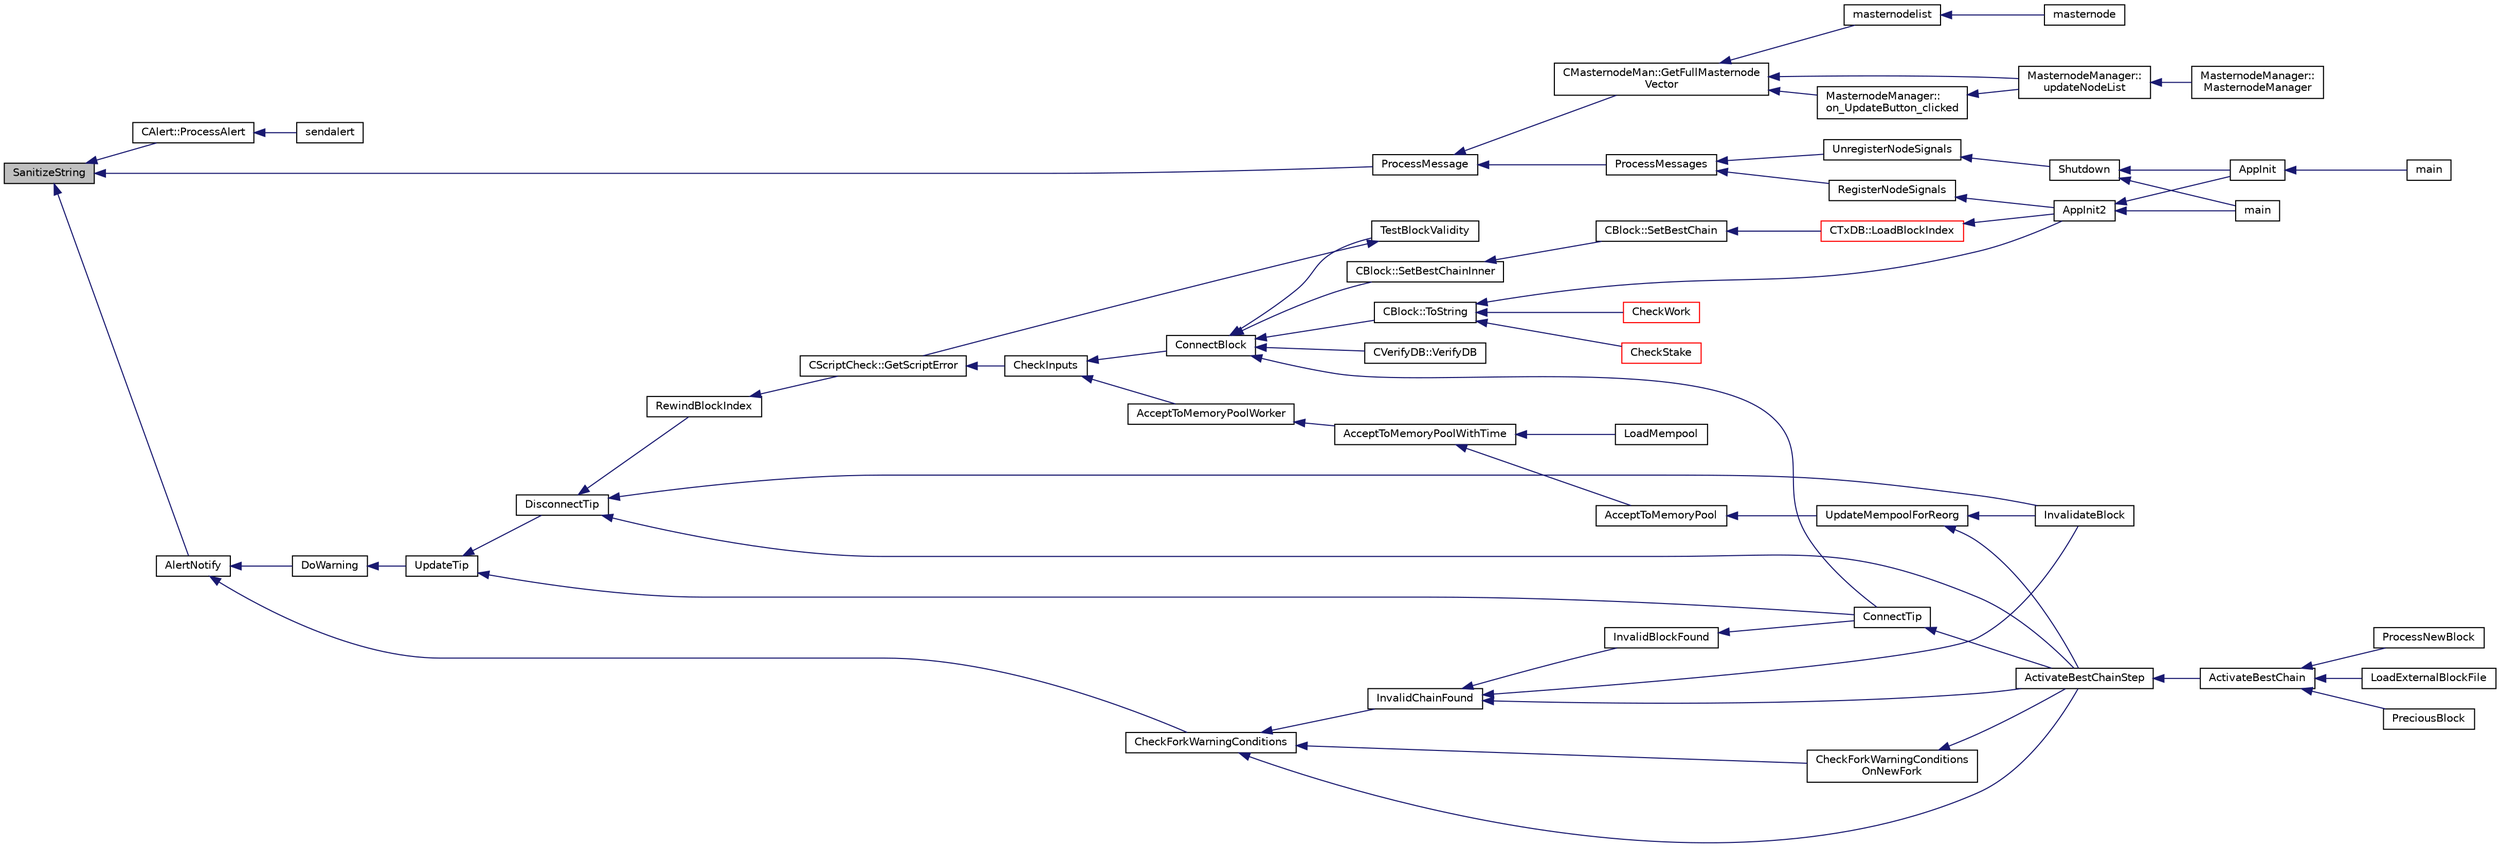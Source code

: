 digraph "SanitizeString"
{
  edge [fontname="Helvetica",fontsize="10",labelfontname="Helvetica",labelfontsize="10"];
  node [fontname="Helvetica",fontsize="10",shape=record];
  rankdir="LR";
  Node5950 [label="SanitizeString",height=0.2,width=0.4,color="black", fillcolor="grey75", style="filled", fontcolor="black"];
  Node5950 -> Node5951 [dir="back",color="midnightblue",fontsize="10",style="solid",fontname="Helvetica"];
  Node5951 [label="CAlert::ProcessAlert",height=0.2,width=0.4,color="black", fillcolor="white", style="filled",URL="$db/dff/class_c_alert.html#af3e6b2e5d3584f58c5d7be9dbd72b4cc"];
  Node5951 -> Node5952 [dir="back",color="midnightblue",fontsize="10",style="solid",fontname="Helvetica"];
  Node5952 [label="sendalert",height=0.2,width=0.4,color="black", fillcolor="white", style="filled",URL="$df/dab/rpcnet_8cpp.html#a89a8e338923aea165bb7d8d572d76203"];
  Node5950 -> Node5953 [dir="back",color="midnightblue",fontsize="10",style="solid",fontname="Helvetica"];
  Node5953 [label="ProcessMessage",height=0.2,width=0.4,color="black", fillcolor="white", style="filled",URL="$df/d0a/main_8cpp.html#a8ba92b1a4bce3c835e887a9073d17d8e"];
  Node5953 -> Node5954 [dir="back",color="midnightblue",fontsize="10",style="solid",fontname="Helvetica"];
  Node5954 [label="ProcessMessages",height=0.2,width=0.4,color="black", fillcolor="white", style="filled",URL="$d4/dbf/main_8h.html#a196f9318f02448b85b28d612698934fd"];
  Node5954 -> Node5955 [dir="back",color="midnightblue",fontsize="10",style="solid",fontname="Helvetica"];
  Node5955 [label="RegisterNodeSignals",height=0.2,width=0.4,color="black", fillcolor="white", style="filled",URL="$d4/dbf/main_8h.html#ab02615ff65f91d69f8d786ec900baa8a",tooltip="Register with a network node to receive its signals. "];
  Node5955 -> Node5956 [dir="back",color="midnightblue",fontsize="10",style="solid",fontname="Helvetica"];
  Node5956 [label="AppInit2",height=0.2,width=0.4,color="black", fillcolor="white", style="filled",URL="$d8/dc0/init_8h.html#a1a4c1bfbf6ba1db77e988b89b9cadfd3",tooltip="Initialize ion. "];
  Node5956 -> Node5957 [dir="back",color="midnightblue",fontsize="10",style="solid",fontname="Helvetica"];
  Node5957 [label="AppInit",height=0.2,width=0.4,color="black", fillcolor="white", style="filled",URL="$d4/d35/iond_8cpp.html#ac59316b767e6984e1285f0531275286b"];
  Node5957 -> Node5958 [dir="back",color="midnightblue",fontsize="10",style="solid",fontname="Helvetica"];
  Node5958 [label="main",height=0.2,width=0.4,color="black", fillcolor="white", style="filled",URL="$d4/d35/iond_8cpp.html#a0ddf1224851353fc92bfbff6f499fa97"];
  Node5956 -> Node5959 [dir="back",color="midnightblue",fontsize="10",style="solid",fontname="Helvetica"];
  Node5959 [label="main",height=0.2,width=0.4,color="black", fillcolor="white", style="filled",URL="$d5/d2d/ion_8cpp.html#a0ddf1224851353fc92bfbff6f499fa97"];
  Node5954 -> Node5960 [dir="back",color="midnightblue",fontsize="10",style="solid",fontname="Helvetica"];
  Node5960 [label="UnregisterNodeSignals",height=0.2,width=0.4,color="black", fillcolor="white", style="filled",URL="$d4/dbf/main_8h.html#a3ef0cc6e9d9d6435ee2a5569244d6ebd",tooltip="Unregister a network node. "];
  Node5960 -> Node5961 [dir="back",color="midnightblue",fontsize="10",style="solid",fontname="Helvetica"];
  Node5961 [label="Shutdown",height=0.2,width=0.4,color="black", fillcolor="white", style="filled",URL="$d8/dc0/init_8h.html#ac5f038c2b480cf9ef5e19e3eba8dbaf9"];
  Node5961 -> Node5957 [dir="back",color="midnightblue",fontsize="10",style="solid",fontname="Helvetica"];
  Node5961 -> Node5959 [dir="back",color="midnightblue",fontsize="10",style="solid",fontname="Helvetica"];
  Node5953 -> Node5962 [dir="back",color="midnightblue",fontsize="10",style="solid",fontname="Helvetica"];
  Node5962 [label="CMasternodeMan::GetFullMasternode\lVector",height=0.2,width=0.4,color="black", fillcolor="white", style="filled",URL="$dc/d6b/class_c_masternode_man.html#ab39e213a7601e1bef2eba1d5d63206f5"];
  Node5962 -> Node5963 [dir="back",color="midnightblue",fontsize="10",style="solid",fontname="Helvetica"];
  Node5963 [label="MasternodeManager::\lupdateNodeList",height=0.2,width=0.4,color="black", fillcolor="white", style="filled",URL="$d9/d70/class_masternode_manager.html#a5485a8bd6ccf673027165cc1207dfae9"];
  Node5963 -> Node5964 [dir="back",color="midnightblue",fontsize="10",style="solid",fontname="Helvetica"];
  Node5964 [label="MasternodeManager::\lMasternodeManager",height=0.2,width=0.4,color="black", fillcolor="white", style="filled",URL="$d9/d70/class_masternode_manager.html#ad18cb99065e056e6b791e2356de826bf"];
  Node5962 -> Node5965 [dir="back",color="midnightblue",fontsize="10",style="solid",fontname="Helvetica"];
  Node5965 [label="MasternodeManager::\lon_UpdateButton_clicked",height=0.2,width=0.4,color="black", fillcolor="white", style="filled",URL="$d9/d70/class_masternode_manager.html#ae8d07b4d869e3eb09fe1be445eff0430"];
  Node5965 -> Node5963 [dir="back",color="midnightblue",fontsize="10",style="solid",fontname="Helvetica"];
  Node5962 -> Node5966 [dir="back",color="midnightblue",fontsize="10",style="solid",fontname="Helvetica"];
  Node5966 [label="masternodelist",height=0.2,width=0.4,color="black", fillcolor="white", style="filled",URL="$d5/d6b/rpcstashedsend_8cpp.html#a3a7ed7e37f21eb2912afc6e776f7236c"];
  Node5966 -> Node5967 [dir="back",color="midnightblue",fontsize="10",style="solid",fontname="Helvetica"];
  Node5967 [label="masternode",height=0.2,width=0.4,color="black", fillcolor="white", style="filled",URL="$d5/d6b/rpcstashedsend_8cpp.html#a30609e443aeb47c29ed0878d16b1b5e1"];
  Node5950 -> Node5968 [dir="back",color="midnightblue",fontsize="10",style="solid",fontname="Helvetica"];
  Node5968 [label="AlertNotify",height=0.2,width=0.4,color="black", fillcolor="white", style="filled",URL="$dd/d7d/validation_8cpp.html#a2d6ce6d55bb4a2aceef2131aef536548"];
  Node5968 -> Node5969 [dir="back",color="midnightblue",fontsize="10",style="solid",fontname="Helvetica"];
  Node5969 [label="CheckForkWarningConditions",height=0.2,width=0.4,color="black", fillcolor="white", style="filled",URL="$dd/d7d/validation_8cpp.html#acb209b9d0e17f884e1fe6c8ee14ebc79"];
  Node5969 -> Node5970 [dir="back",color="midnightblue",fontsize="10",style="solid",fontname="Helvetica"];
  Node5970 [label="CheckForkWarningConditions\lOnNewFork",height=0.2,width=0.4,color="black", fillcolor="white", style="filled",URL="$dd/d7d/validation_8cpp.html#ae93c8ad45e2ef9438abff483ce5beb23"];
  Node5970 -> Node5971 [dir="back",color="midnightblue",fontsize="10",style="solid",fontname="Helvetica"];
  Node5971 [label="ActivateBestChainStep",height=0.2,width=0.4,color="black", fillcolor="white", style="filled",URL="$dd/d7d/validation_8cpp.html#a4e2b817360d39dc766271f51fc146c96",tooltip="Try to make some progress towards making pindexMostWork the active block. "];
  Node5971 -> Node5972 [dir="back",color="midnightblue",fontsize="10",style="solid",fontname="Helvetica"];
  Node5972 [label="ActivateBestChain",height=0.2,width=0.4,color="black", fillcolor="white", style="filled",URL="$db/d38/validation_8h.html#a81d9ced51eb72d4df66abddb00318b64",tooltip="Find the best known block, and make it the tip of the block chain. "];
  Node5972 -> Node5973 [dir="back",color="midnightblue",fontsize="10",style="solid",fontname="Helvetica"];
  Node5973 [label="PreciousBlock",height=0.2,width=0.4,color="black", fillcolor="white", style="filled",URL="$db/d38/validation_8h.html#a04e493dc156338a1b2f457f7a7feaaa9",tooltip="Mark a block as precious and reorganize. "];
  Node5972 -> Node5974 [dir="back",color="midnightblue",fontsize="10",style="solid",fontname="Helvetica"];
  Node5974 [label="ProcessNewBlock",height=0.2,width=0.4,color="black", fillcolor="white", style="filled",URL="$db/d38/validation_8h.html#a290fce59049c0951b8eb73f0129bf6f0",tooltip="Process an incoming block. "];
  Node5972 -> Node5975 [dir="back",color="midnightblue",fontsize="10",style="solid",fontname="Helvetica"];
  Node5975 [label="LoadExternalBlockFile",height=0.2,width=0.4,color="black", fillcolor="white", style="filled",URL="$db/d38/validation_8h.html#a2233339a13d09038cf2e46f4d0144be4",tooltip="Import blocks from an external file. "];
  Node5969 -> Node5976 [dir="back",color="midnightblue",fontsize="10",style="solid",fontname="Helvetica"];
  Node5976 [label="InvalidChainFound",height=0.2,width=0.4,color="black", fillcolor="white", style="filled",URL="$dd/d7d/validation_8cpp.html#a13e27b2736226dd1e1cb3918eeb58153"];
  Node5976 -> Node5977 [dir="back",color="midnightblue",fontsize="10",style="solid",fontname="Helvetica"];
  Node5977 [label="InvalidBlockFound",height=0.2,width=0.4,color="black", fillcolor="white", style="filled",URL="$dd/d7d/validation_8cpp.html#a14223fec767a6dcd89d03fc8aec056f4"];
  Node5977 -> Node5978 [dir="back",color="midnightblue",fontsize="10",style="solid",fontname="Helvetica"];
  Node5978 [label="ConnectTip",height=0.2,width=0.4,color="black", fillcolor="white", style="filled",URL="$dd/d7d/validation_8cpp.html#a6aed3630ddc1f0822daf257250d4799a",tooltip="Connect a new block to chainActive. "];
  Node5978 -> Node5971 [dir="back",color="midnightblue",fontsize="10",style="solid",fontname="Helvetica"];
  Node5976 -> Node5971 [dir="back",color="midnightblue",fontsize="10",style="solid",fontname="Helvetica"];
  Node5976 -> Node5979 [dir="back",color="midnightblue",fontsize="10",style="solid",fontname="Helvetica"];
  Node5979 [label="InvalidateBlock",height=0.2,width=0.4,color="black", fillcolor="white", style="filled",URL="$db/d38/validation_8h.html#adf70cddb5b3b3218a7f22da08dc4a456",tooltip="Mark a block as invalid. "];
  Node5969 -> Node5971 [dir="back",color="midnightblue",fontsize="10",style="solid",fontname="Helvetica"];
  Node5968 -> Node5980 [dir="back",color="midnightblue",fontsize="10",style="solid",fontname="Helvetica"];
  Node5980 [label="DoWarning",height=0.2,width=0.4,color="black", fillcolor="white", style="filled",URL="$dd/d7d/validation_8cpp.html#a14d334be78fc6c46effb8f0320e64f1f"];
  Node5980 -> Node5981 [dir="back",color="midnightblue",fontsize="10",style="solid",fontname="Helvetica"];
  Node5981 [label="UpdateTip",height=0.2,width=0.4,color="black", fillcolor="white", style="filled",URL="$dd/d7d/validation_8cpp.html#a58ea59a717507dc67e9e2502d3a5a2b9",tooltip="Update chainActive and related internal data structures. "];
  Node5981 -> Node5982 [dir="back",color="midnightblue",fontsize="10",style="solid",fontname="Helvetica"];
  Node5982 [label="DisconnectTip",height=0.2,width=0.4,color="black", fillcolor="white", style="filled",URL="$dd/d7d/validation_8cpp.html#af22a75696068786d303019f31f29eb9e",tooltip="Disconnect chainActive&#39;s tip. "];
  Node5982 -> Node5971 [dir="back",color="midnightblue",fontsize="10",style="solid",fontname="Helvetica"];
  Node5982 -> Node5979 [dir="back",color="midnightblue",fontsize="10",style="solid",fontname="Helvetica"];
  Node5982 -> Node5983 [dir="back",color="midnightblue",fontsize="10",style="solid",fontname="Helvetica"];
  Node5983 [label="RewindBlockIndex",height=0.2,width=0.4,color="black", fillcolor="white", style="filled",URL="$db/d38/validation_8h.html#a2e51de180124822c526ac8f82777fa32",tooltip="When there are blocks in the active chain with missing data, rewind the chainstate and remove them fr..."];
  Node5983 -> Node5984 [dir="back",color="midnightblue",fontsize="10",style="solid",fontname="Helvetica"];
  Node5984 [label="CScriptCheck::GetScriptError",height=0.2,width=0.4,color="black", fillcolor="white", style="filled",URL="$df/d12/class_c_script_check.html#a1340496c37e521c253606b5957173afd"];
  Node5984 -> Node5985 [dir="back",color="midnightblue",fontsize="10",style="solid",fontname="Helvetica"];
  Node5985 [label="CheckInputs",height=0.2,width=0.4,color="black", fillcolor="white", style="filled",URL="$dd/d7d/validation_8cpp.html#a48897c72856156ef5606fc27fe1954f3",tooltip="Check whether all inputs of this transaction are valid (no double spends, scripts & sigs..."];
  Node5985 -> Node5986 [dir="back",color="midnightblue",fontsize="10",style="solid",fontname="Helvetica"];
  Node5986 [label="AcceptToMemoryPoolWorker",height=0.2,width=0.4,color="black", fillcolor="white", style="filled",URL="$dd/d7d/validation_8cpp.html#a274b0623037c72315662a07ecf760176"];
  Node5986 -> Node5987 [dir="back",color="midnightblue",fontsize="10",style="solid",fontname="Helvetica"];
  Node5987 [label="AcceptToMemoryPoolWithTime",height=0.2,width=0.4,color="black", fillcolor="white", style="filled",URL="$dd/d7d/validation_8cpp.html#a7e5d2eb678cdda338b2dc803a2d4999f",tooltip="(try to) add transaction to memory pool with a specified acceptance time "];
  Node5987 -> Node5988 [dir="back",color="midnightblue",fontsize="10",style="solid",fontname="Helvetica"];
  Node5988 [label="AcceptToMemoryPool",height=0.2,width=0.4,color="black", fillcolor="white", style="filled",URL="$db/d38/validation_8h.html#a25cdf856fb2107e0e96fd6bf4c0619cb",tooltip="(try to) add transaction to memory pool plTxnReplaced will be appended to with all transactions repla..."];
  Node5988 -> Node5989 [dir="back",color="midnightblue",fontsize="10",style="solid",fontname="Helvetica"];
  Node5989 [label="UpdateMempoolForReorg",height=0.2,width=0.4,color="black", fillcolor="white", style="filled",URL="$dd/d7d/validation_8cpp.html#aaa1204b724d7b62f09ef22df4c6a592d"];
  Node5989 -> Node5971 [dir="back",color="midnightblue",fontsize="10",style="solid",fontname="Helvetica"];
  Node5989 -> Node5979 [dir="back",color="midnightblue",fontsize="10",style="solid",fontname="Helvetica"];
  Node5987 -> Node5990 [dir="back",color="midnightblue",fontsize="10",style="solid",fontname="Helvetica"];
  Node5990 [label="LoadMempool",height=0.2,width=0.4,color="black", fillcolor="white", style="filled",URL="$db/d38/validation_8h.html#adea951730b49ef41e5390df5be8d3f1b",tooltip="Load the mempool from disk. "];
  Node5985 -> Node5991 [dir="back",color="midnightblue",fontsize="10",style="solid",fontname="Helvetica"];
  Node5991 [label="ConnectBlock",height=0.2,width=0.4,color="black", fillcolor="white", style="filled",URL="$dd/d7d/validation_8cpp.html#afafbb35ee38b98e832fcb8b159942055",tooltip="Apply the effects of this block (with given index) on the UTXO set represented by coins..."];
  Node5991 -> Node5992 [dir="back",color="midnightblue",fontsize="10",style="solid",fontname="Helvetica"];
  Node5992 [label="CBlock::SetBestChainInner",height=0.2,width=0.4,color="black", fillcolor="white", style="filled",URL="$d3/d51/class_c_block.html#a82c90ccbecf89a38ff56d8429514e2c2"];
  Node5992 -> Node5993 [dir="back",color="midnightblue",fontsize="10",style="solid",fontname="Helvetica"];
  Node5993 [label="CBlock::SetBestChain",height=0.2,width=0.4,color="black", fillcolor="white", style="filled",URL="$d3/d51/class_c_block.html#a6e308b2d75d1cfc4a75eda36feb60ca1"];
  Node5993 -> Node5994 [dir="back",color="midnightblue",fontsize="10",style="solid",fontname="Helvetica"];
  Node5994 [label="CTxDB::LoadBlockIndex",height=0.2,width=0.4,color="red", fillcolor="white", style="filled",URL="$d9/d8d/class_c_tx_d_b.html#abcb9df0821d996f811f6604b452a26a0"];
  Node5994 -> Node5956 [dir="back",color="midnightblue",fontsize="10",style="solid",fontname="Helvetica"];
  Node5991 -> Node5997 [dir="back",color="midnightblue",fontsize="10",style="solid",fontname="Helvetica"];
  Node5997 [label="CBlock::ToString",height=0.2,width=0.4,color="black", fillcolor="white", style="filled",URL="$d3/d51/class_c_block.html#a0e8a98f10831c00ae76b3a831c4804e5"];
  Node5997 -> Node5956 [dir="back",color="midnightblue",fontsize="10",style="solid",fontname="Helvetica"];
  Node5997 -> Node5998 [dir="back",color="midnightblue",fontsize="10",style="solid",fontname="Helvetica"];
  Node5998 [label="CheckWork",height=0.2,width=0.4,color="red", fillcolor="white", style="filled",URL="$de/d13/miner_8h.html#aadd8a05aa6d8fae1c0f4daa5e971a12a",tooltip="Check mined proof-of-work block. "];
  Node5997 -> Node6001 [dir="back",color="midnightblue",fontsize="10",style="solid",fontname="Helvetica"];
  Node6001 [label="CheckStake",height=0.2,width=0.4,color="red", fillcolor="white", style="filled",URL="$de/d13/miner_8h.html#a68be4bcfa03b86095641eac5ca996fed",tooltip="Check mined proof-of-stake block. "];
  Node5991 -> Node5978 [dir="back",color="midnightblue",fontsize="10",style="solid",fontname="Helvetica"];
  Node5991 -> Node6003 [dir="back",color="midnightblue",fontsize="10",style="solid",fontname="Helvetica"];
  Node6003 [label="TestBlockValidity",height=0.2,width=0.4,color="black", fillcolor="white", style="filled",URL="$db/d38/validation_8h.html#a12c39e969c9077605ae8a91730fb78d3",tooltip="Check a block is completely valid from start to finish (only works on top of our current best block..."];
  Node6003 -> Node5984 [dir="back",color="midnightblue",fontsize="10",style="solid",fontname="Helvetica"];
  Node5991 -> Node6004 [dir="back",color="midnightblue",fontsize="10",style="solid",fontname="Helvetica"];
  Node6004 [label="CVerifyDB::VerifyDB",height=0.2,width=0.4,color="black", fillcolor="white", style="filled",URL="$d7/da0/class_c_verify_d_b.html#af12e07230f20d23cf01d417d0e785c49"];
  Node5981 -> Node5978 [dir="back",color="midnightblue",fontsize="10",style="solid",fontname="Helvetica"];
}
